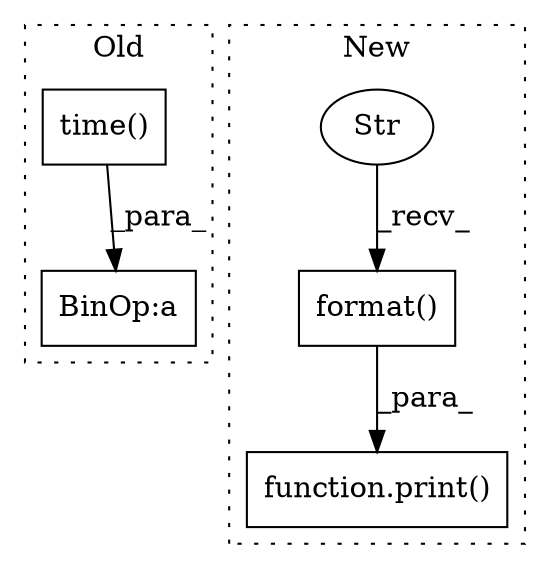digraph G {
subgraph cluster0 {
1 [label="time()" a="75" s="11875" l="11" shape="box"];
5 [label="BinOp:a" a="82" s="11886" l="3" shape="box"];
label = "Old";
style="dotted";
}
subgraph cluster1 {
2 [label="format()" a="75" s="11771,12331" l="349,95" shape="box"];
3 [label="Str" a="66" s="11771" l="25" shape="ellipse"];
4 [label="function.print()" a="75" s="11765,12426" l="6,1" shape="box"];
label = "New";
style="dotted";
}
1 -> 5 [label="_para_"];
2 -> 4 [label="_para_"];
3 -> 2 [label="_recv_"];
}